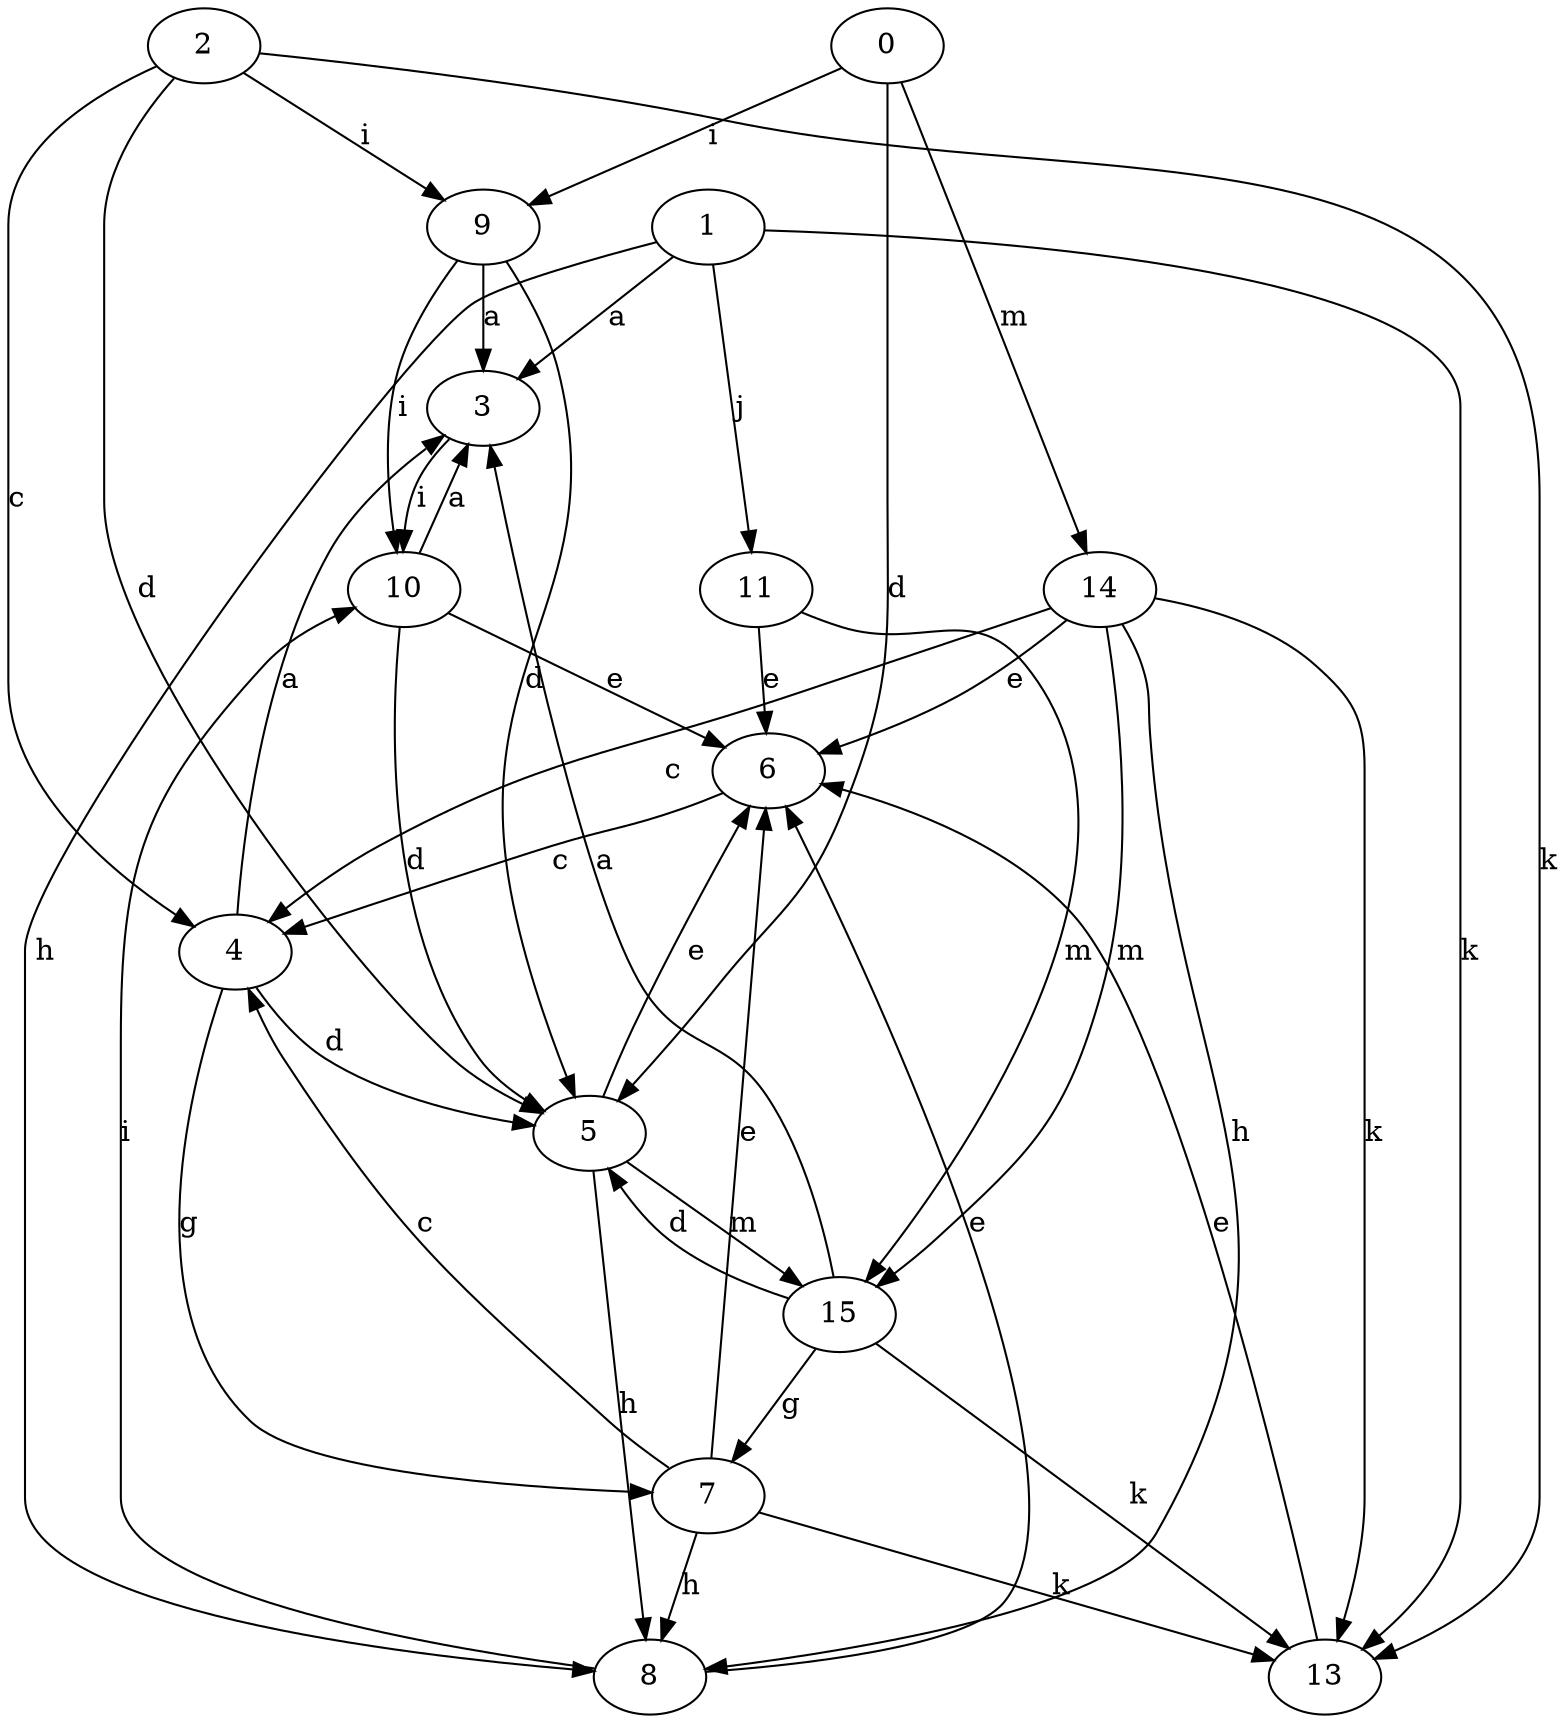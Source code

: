 strict digraph  {
1;
2;
3;
4;
5;
6;
7;
8;
9;
10;
11;
13;
14;
15;
0;
1 -> 3  [label=a];
1 -> 8  [label=h];
1 -> 11  [label=j];
1 -> 13  [label=k];
2 -> 4  [label=c];
2 -> 5  [label=d];
2 -> 9  [label=i];
2 -> 13  [label=k];
3 -> 10  [label=i];
4 -> 3  [label=a];
4 -> 5  [label=d];
4 -> 7  [label=g];
5 -> 6  [label=e];
5 -> 8  [label=h];
5 -> 15  [label=m];
6 -> 4  [label=c];
7 -> 4  [label=c];
7 -> 6  [label=e];
7 -> 8  [label=h];
7 -> 13  [label=k];
8 -> 6  [label=e];
8 -> 10  [label=i];
9 -> 3  [label=a];
9 -> 5  [label=d];
9 -> 10  [label=i];
10 -> 3  [label=a];
10 -> 5  [label=d];
10 -> 6  [label=e];
11 -> 6  [label=e];
11 -> 15  [label=m];
13 -> 6  [label=e];
14 -> 4  [label=c];
14 -> 6  [label=e];
14 -> 8  [label=h];
14 -> 13  [label=k];
14 -> 15  [label=m];
15 -> 3  [label=a];
15 -> 5  [label=d];
15 -> 7  [label=g];
15 -> 13  [label=k];
0 -> 5  [label=d];
0 -> 9  [label=i];
0 -> 14  [label=m];
}
